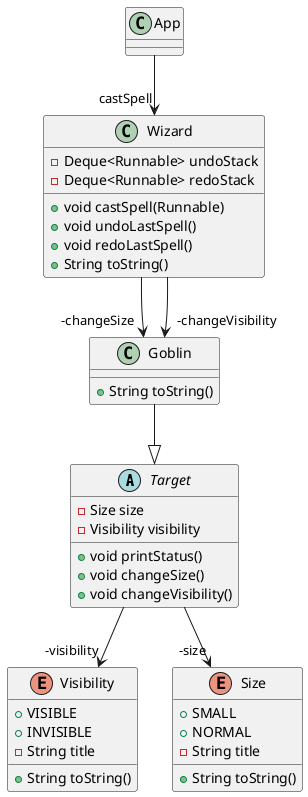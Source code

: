 @startuml
abstract class Target {
- Size size
- Visibility visibility
+ void printStatus()
+ void changeSize()
+ void changeVisibility()
}
enum Visibility {
+  VISIBLE
+  INVISIBLE
- String title
+ String toString()
}
class Goblin {
+ String toString()
}
class Wizard {
- Deque<Runnable> undoStack
- Deque<Runnable> redoStack
+ void castSpell(Runnable)
+ void undoLastSpell()
+ void redoLastSpell()
+ String toString()
}
enum Size {
+  SMALL
+  NORMAL
- String title
+ String toString()
}


Target -->  "-size" Size
Wizard -->  "-changeSize" Goblin
Wizard -->  "-changeVisibility" Goblin
Target -->  "-visibility" Visibility
Goblin --|> Target
App --> "castSpell" Wizard
@enduml
